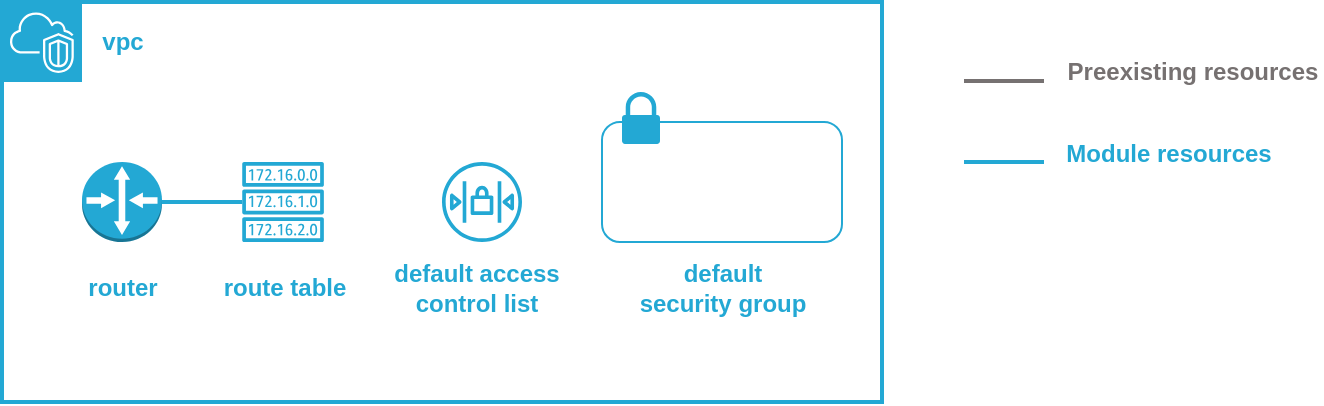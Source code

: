 <mxfile pages="1">
    <diagram id="4aA8682Oxr7YlsX3xrEW" name="Page-1">
        <mxGraphModel dx="562" dy="485" grid="1" gridSize="10" guides="1" tooltips="1" connect="1" arrows="1" fold="1" page="1" pageScale="1" pageWidth="827" pageHeight="1169" math="0" shadow="0">
            <root>
                <mxCell id="0"/>
                <mxCell id="1" parent="0"/>
                <mxCell id="asYjwT--wiLLLTKxJUm1-8" value="" style="rounded=0;whiteSpace=wrap;html=1;strokeColor=#23A8D4;fillColor=none;gradientColor=none;strokeWidth=2;" parent="1" vertex="1">
                    <mxGeometry x="40" y="40" width="440" height="200" as="geometry"/>
                </mxCell>
                <mxCell id="asYjwT--wiLLLTKxJUm1-3" value="" style="outlineConnect=0;fontColor=#232F3E;gradientColor=none;fillColor=#23A8D4;strokeColor=none;dashed=0;verticalLabelPosition=bottom;verticalAlign=top;align=center;html=1;fontSize=12;fontStyle=0;aspect=fixed;pointerEvents=1;shape=mxgraph.aws4.network_access_control_list;" parent="1" vertex="1">
                    <mxGeometry x="260" y="120" width="40" height="40" as="geometry"/>
                </mxCell>
                <mxCell id="asYjwT--wiLLLTKxJUm1-4" value="" style="outlineConnect=0;fontColor=#232F3E;gradientColor=none;gradientDirection=north;fillColor=#23A8D4;strokeColor=#ffffff;dashed=0;verticalLabelPosition=bottom;verticalAlign=top;align=center;html=1;fontSize=12;fontStyle=0;aspect=fixed;shape=mxgraph.aws4.resourceIcon;resIcon=mxgraph.aws4.vpc;" parent="1" vertex="1">
                    <mxGeometry x="40" y="40" width="40" height="40" as="geometry"/>
                </mxCell>
                <mxCell id="asYjwT--wiLLLTKxJUm1-9" value="" style="outlineConnect=0;fontColor=#232F3E;gradientColor=none;fillColor=#23A8D4;strokeColor=none;dashed=0;verticalLabelPosition=bottom;verticalAlign=top;align=center;html=1;fontSize=12;fontStyle=0;aspect=fixed;pointerEvents=1;shape=mxgraph.aws4.route_table;" parent="1" vertex="1">
                    <mxGeometry x="160" y="120" width="41.05" height="40" as="geometry"/>
                </mxCell>
                <mxCell id="asYjwT--wiLLLTKxJUm1-11" value="" style="outlineConnect=0;dashed=0;verticalLabelPosition=bottom;verticalAlign=top;align=center;html=1;shape=mxgraph.aws3.router;fillColor=#23A8D4;gradientColor=none;strokeColor=#767171;" parent="1" vertex="1">
                    <mxGeometry x="80" y="120" width="40" height="40" as="geometry"/>
                </mxCell>
                <mxCell id="asYjwT--wiLLLTKxJUm1-12" value="" style="endArrow=none;html=1;entryX=1;entryY=0.5;entryDx=0;entryDy=0;entryPerimeter=0;strokeColor=#23A8D4;strokeWidth=2;" parent="1" source="asYjwT--wiLLLTKxJUm1-9" target="asYjwT--wiLLLTKxJUm1-11" edge="1">
                    <mxGeometry width="50" height="50" relative="1" as="geometry">
                        <mxPoint x="100" y="370" as="sourcePoint"/>
                        <mxPoint x="150" y="320" as="targetPoint"/>
                    </mxGeometry>
                </mxCell>
                <mxCell id="asYjwT--wiLLLTKxJUm1-13" value="vpc" style="text;html=1;resizable=0;autosize=1;align=center;verticalAlign=middle;points=[];fillColor=none;strokeColor=none;rounded=0;fontColor=#23A8D4;fontStyle=1" parent="1" vertex="1">
                    <mxGeometry x="85" y="50" width="30" height="20" as="geometry"/>
                </mxCell>
                <mxCell id="asYjwT--wiLLLTKxJUm1-14" value="router" style="text;html=1;resizable=0;autosize=1;align=center;verticalAlign=middle;points=[];fillColor=none;strokeColor=none;rounded=0;fontColor=#23A8D4;fontStyle=1" parent="1" vertex="1">
                    <mxGeometry x="75" y="173" width="50" height="20" as="geometry"/>
                </mxCell>
                <mxCell id="asYjwT--wiLLLTKxJUm1-15" value="route table" style="text;html=1;resizable=0;autosize=1;align=center;verticalAlign=middle;points=[];fillColor=none;strokeColor=none;rounded=0;fontColor=#23A8D4;fontStyle=1" parent="1" vertex="1">
                    <mxGeometry x="145.5" y="173" width="70" height="20" as="geometry"/>
                </mxCell>
                <mxCell id="asYjwT--wiLLLTKxJUm1-16" value="" style="endArrow=none;html=1;strokeColor=#767171;fontColor=#767171;fontSize=27;spacing=7;strokeWidth=2;" parent="1" edge="1">
                    <mxGeometry width="50" height="50" relative="1" as="geometry">
                        <mxPoint x="521" y="79.5" as="sourcePoint"/>
                        <mxPoint x="561" y="79.5" as="targetPoint"/>
                    </mxGeometry>
                </mxCell>
                <mxCell id="asYjwT--wiLLLTKxJUm1-17" value="" style="endArrow=none;html=1;strokeColor=#23A8D4;fontColor=#767171;fontSize=27;spacing=7;strokeWidth=2;" parent="1" edge="1">
                    <mxGeometry width="50" height="50" relative="1" as="geometry">
                        <mxPoint x="521" y="120" as="sourcePoint"/>
                        <mxPoint x="561" y="120" as="targetPoint"/>
                    </mxGeometry>
                </mxCell>
                <mxCell id="asYjwT--wiLLLTKxJUm1-18" value="&lt;font style=&quot;font-size: 12px&quot;&gt;Preexisting resources&lt;/font&gt;" style="text;html=1;resizable=0;autosize=1;align=center;verticalAlign=middle;points=[];fillColor=none;strokeColor=none;rounded=0;fontSize=12;fontColor=#767171;fontStyle=1" parent="1" vertex="1">
                    <mxGeometry x="570" y="65" width="130" height="20" as="geometry"/>
                </mxCell>
                <mxCell id="asYjwT--wiLLLTKxJUm1-19" value="&lt;font style=&quot;font-size: 12px&quot;&gt;Module resources&lt;/font&gt;" style="text;html=1;resizable=0;autosize=1;align=center;verticalAlign=middle;points=[];fillColor=none;strokeColor=none;rounded=0;fontSize=12;fontColor=#23A8D4;fontStyle=1" parent="1" vertex="1">
                    <mxGeometry x="568" y="106" width="110" height="20" as="geometry"/>
                </mxCell>
                <mxCell id="asYjwT--wiLLLTKxJUm1-20" value="default access &lt;br&gt;control list" style="text;html=1;resizable=0;autosize=1;align=center;verticalAlign=middle;points=[];fillColor=none;strokeColor=none;rounded=0;fontColor=#23A8D4;fontStyle=1" parent="1" vertex="1">
                    <mxGeometry x="227" y="168" width="100" height="30" as="geometry"/>
                </mxCell>
                <mxCell id="XDlZlyK3lKeZrfhb8R-Y-4" value="" style="rounded=1;whiteSpace=wrap;html=1;strokeColor=#23A8D4;fillColor=none;fontColor=#000000;" parent="1" vertex="1">
                    <mxGeometry x="340" y="100" width="120" height="60" as="geometry"/>
                </mxCell>
                <mxCell id="XDlZlyK3lKeZrfhb8R-Y-5" value="" style="pointerEvents=1;shadow=0;dashed=0;html=1;strokeColor=none;fillColor=#23A8D4;labelPosition=center;verticalLabelPosition=bottom;verticalAlign=top;outlineConnect=0;align=center;shape=mxgraph.office.security.lock_protected;fontColor=#000000;aspect=fixed;" parent="1" vertex="1">
                    <mxGeometry x="350" y="85" width="19" height="25.97" as="geometry"/>
                </mxCell>
                <mxCell id="XDlZlyK3lKeZrfhb8R-Y-6" value="default &lt;br&gt;security group" style="text;html=1;resizable=0;autosize=1;align=center;verticalAlign=middle;points=[];fillColor=none;strokeColor=none;rounded=0;fontColor=#23A8D4;fontStyle=1" parent="1" vertex="1">
                    <mxGeometry x="355" y="168" width="90" height="30" as="geometry"/>
                </mxCell>
            </root>
        </mxGraphModel>
    </diagram>
</mxfile>